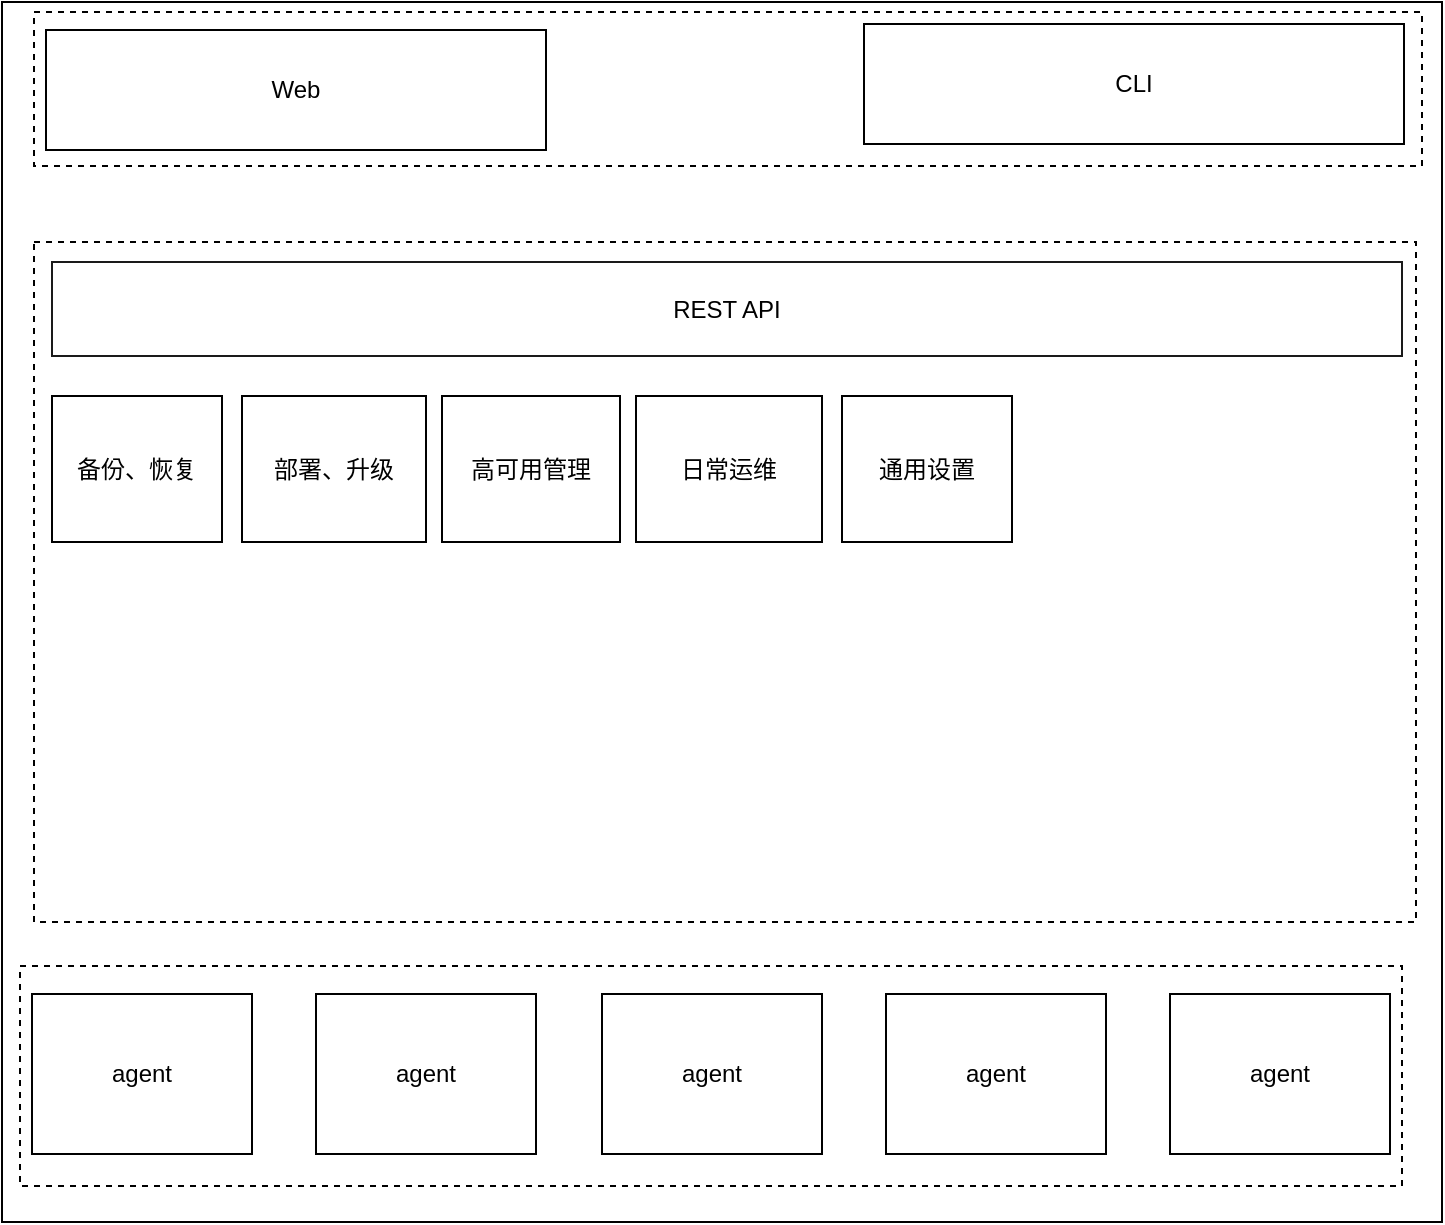 <mxfile version="20.6.1" type="device"><diagram id="-jXlvUd8LGoNSPJBsPpK" name="第 1 页"><mxGraphModel dx="1182" dy="737" grid="1" gridSize="10" guides="1" tooltips="1" connect="1" arrows="0" fold="1" page="1" pageScale="1" pageWidth="827" pageHeight="1169" math="0" shadow="0"><root><mxCell id="0"/><mxCell id="1" parent="0"/><mxCell id="CvI3bgZcA4yph3JQwm9_-18" value="" style="rounded=0;whiteSpace=wrap;html=1;" parent="1" vertex="1"><mxGeometry x="60" y="50" width="720" height="610" as="geometry"/></mxCell><mxCell id="CvI3bgZcA4yph3JQwm9_-2" value="" style="rounded=0;whiteSpace=wrap;html=1;dashed=1;" parent="1" vertex="1"><mxGeometry x="76" y="55" width="694" height="77" as="geometry"/></mxCell><mxCell id="CvI3bgZcA4yph3JQwm9_-3" value="Web" style="rounded=0;whiteSpace=wrap;html=1;" parent="1" vertex="1"><mxGeometry x="82" y="64" width="250" height="60" as="geometry"/></mxCell><mxCell id="CvI3bgZcA4yph3JQwm9_-4" value="CLI" style="rounded=0;whiteSpace=wrap;html=1;" parent="1" vertex="1"><mxGeometry x="491" y="61" width="270" height="60" as="geometry"/></mxCell><mxCell id="CvI3bgZcA4yph3JQwm9_-5" value="" style="rounded=0;whiteSpace=wrap;html=1;dashed=1;" parent="1" vertex="1"><mxGeometry x="76" y="170" width="691" height="340" as="geometry"/></mxCell><mxCell id="CvI3bgZcA4yph3JQwm9_-7" value="部署、升级" style="rounded=0;whiteSpace=wrap;html=1;" parent="1" vertex="1"><mxGeometry x="180" y="247" width="92" height="73" as="geometry"/></mxCell><mxCell id="CvI3bgZcA4yph3JQwm9_-8" value="高可用管理" style="rounded=0;whiteSpace=wrap;html=1;" parent="1" vertex="1"><mxGeometry x="280" y="247" width="89" height="73" as="geometry"/></mxCell><mxCell id="CvI3bgZcA4yph3JQwm9_-9" value="日常运维" style="rounded=0;whiteSpace=wrap;html=1;" parent="1" vertex="1"><mxGeometry x="377" y="247" width="93" height="73" as="geometry"/></mxCell><mxCell id="CvI3bgZcA4yph3JQwm9_-10" value="通用设置" style="rounded=0;whiteSpace=wrap;html=1;" parent="1" vertex="1"><mxGeometry x="480" y="247" width="85" height="73" as="geometry"/></mxCell><mxCell id="CvI3bgZcA4yph3JQwm9_-11" value="备份、恢复" style="rounded=0;whiteSpace=wrap;html=1;" parent="1" vertex="1"><mxGeometry x="85" y="247" width="85" height="73" as="geometry"/></mxCell><mxCell id="CvI3bgZcA4yph3JQwm9_-19" value="" style="rounded=0;whiteSpace=wrap;html=1;dashed=1;" parent="1" vertex="1"><mxGeometry x="69" y="532" width="691" height="110" as="geometry"/></mxCell><mxCell id="CvI3bgZcA4yph3JQwm9_-13" value="agent" style="rounded=0;whiteSpace=wrap;html=1;" parent="1" vertex="1"><mxGeometry x="75" y="546" width="110" height="80" as="geometry"/></mxCell><mxCell id="CvI3bgZcA4yph3JQwm9_-14" value="agent" style="rounded=0;whiteSpace=wrap;html=1;" parent="1" vertex="1"><mxGeometry x="217" y="546" width="110" height="80" as="geometry"/></mxCell><mxCell id="CvI3bgZcA4yph3JQwm9_-15" value="agent" style="rounded=0;whiteSpace=wrap;html=1;" parent="1" vertex="1"><mxGeometry x="360" y="546" width="110" height="80" as="geometry"/></mxCell><mxCell id="CvI3bgZcA4yph3JQwm9_-16" value="agent" style="rounded=0;whiteSpace=wrap;html=1;" parent="1" vertex="1"><mxGeometry x="502" y="546" width="110" height="80" as="geometry"/></mxCell><mxCell id="CvI3bgZcA4yph3JQwm9_-17" value="agent" style="rounded=0;whiteSpace=wrap;html=1;" parent="1" vertex="1"><mxGeometry x="644" y="546" width="110" height="80" as="geometry"/></mxCell><mxCell id="TM3DOG0wfPN5lpifyOYw-2" value="REST API" style="rounded=0;whiteSpace=wrap;html=1;strokeColor=#1A1A1A;fillColor=#FFFFFF;" vertex="1" parent="1"><mxGeometry x="85" y="180" width="675" height="47" as="geometry"/></mxCell></root></mxGraphModel></diagram></mxfile>